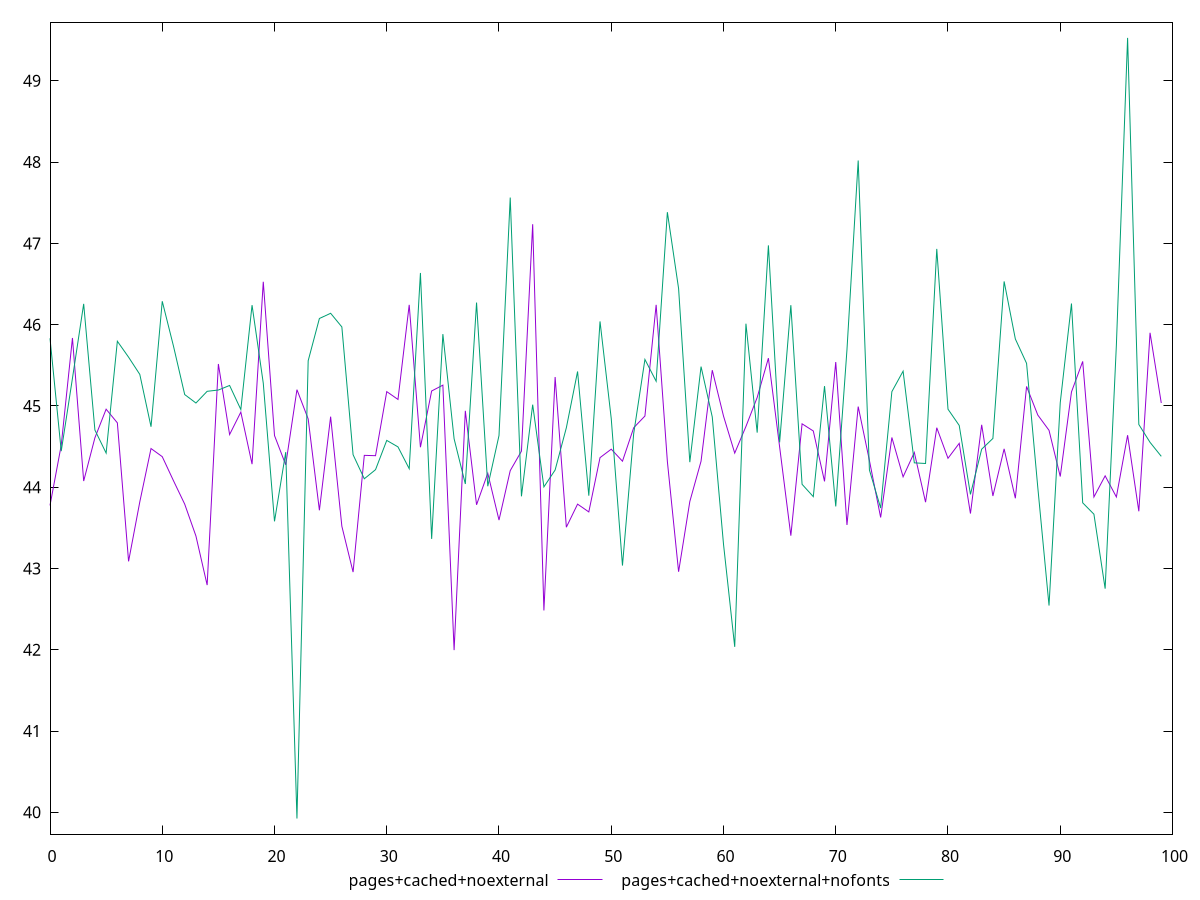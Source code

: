 reset
set terminal svg size 640, 500 enhanced background rgb 'white'
set output "report_00007_2020-12-11T15:55:29.892Z/bootup-time/comparison/line/5_vs_6.svg"

$pagesCachedNoexternal <<EOF
0 43.77599999999999
1 44.51599999999998
2 45.836
3 44.07599999999999
4 44.608000000000004
5 44.959999999999994
6 44.791999999999994
7 43.08799999999999
8 43.81999999999999
9 44.475999999999985
10 44.37599999999999
11 44.079999999999984
12 43.79199999999999
13 43.4
14 42.79599999999999
15 45.51599999999999
16 44.64799999999998
17 44.92399999999999
18 44.283999999999985
19 46.52799999999999
20 44.63599999999999
21 44.27599999999998
22 45.199999999999996
23 44.84
24 43.715999999999994
25 44.867999999999995
26 43.519999999999996
27 42.955999999999996
28 44.39199999999999
29 44.388
30 45.17599999999999
31 45.08
32 46.244
33 44.49199999999999
34 45.18399999999999
35 45.255999999999986
36 41.99599999999999
37 44.93999999999999
38 43.78399999999999
39 44.17199999999999
40 43.596
41 44.20399999999999
42 44.44399999999999
43 47.23599999999999
44 42.48399999999998
45 45.355999999999995
46 43.507999999999996
47 43.79199999999999
48 43.696
49 44.36399999999999
50 44.46799999999999
51 44.32
52 44.731999999999985
53 44.876
54 46.243999999999986
55 44.315999999999995
56 42.96
57 43.82399999999999
58 44.31999999999999
59 45.44
60 44.87599999999999
61 44.419999999999995
62 44.74799999999999
63 45.103999999999985
64 45.58799999999999
65 44.495999999999995
66 43.40399999999998
67 44.77999999999999
68 44.691999999999986
69 44.071999999999996
70 45.539999999999985
71 43.535999999999994
72 44.992
73 44.32799999999999
74 43.627999999999986
75 44.61199999999998
76 44.127999999999986
77 44.42799999999998
78 43.81599999999999
79 44.732
80 44.355999999999995
81 44.53999999999999
82 43.675999999999995
83 44.76799999999999
84 43.89199999999999
85 44.471999999999994
86 43.86399999999999
87 45.23999999999999
88 44.88799999999999
89 44.69999999999999
90 44.131999999999984
91 45.172
92 45.54799999999999
93 43.87999999999998
94 44.139999999999986
95 43.879999999999995
96 44.639999999999986
97 43.703999999999986
98 45.899999999999984
99 45.03599999999999
EOF

$pagesCachedNoexternalNofonts <<EOF
0 45.83199999999998
1 44.44399999999999
2 45.339999999999975
3 46.25599999999999
4 44.70399999999999
5 44.42
6 45.79599999999999
7 45.59999999999999
8 45.38799999999999
9 44.743999999999986
10 46.28799999999998
11 45.73599999999999
12 45.14
13 45.03599999999999
14 45.17999999999999
15 45.19599999999999
16 45.25199999999999
17 44.95599999999999
18 46.239999999999995
19 45.27999999999999
20 43.579999999999984
21 44.431999999999995
22 39.92399999999998
23 45.55599999999998
24 46.075999999999986
25 46.139999999999986
26 45.97199999999999
27 44.39999999999999
28 44.103999999999985
29 44.21599999999999
30 44.57599999999999
31 44.49599999999999
32 44.227999999999994
33 46.63599999999998
34 43.36399999999999
35 45.883999999999986
36 44.59599999999999
37 44.03999999999998
38 46.27199999999999
39 44.01199999999999
40 44.63599999999998
41 47.56399999999998
42 43.887999999999984
43 45.015999999999984
44 44.00399999999999
45 44.21199999999999
46 44.731999999999985
47 45.42399999999998
48 43.895999999999994
49 46.03999999999998
50 44.84399999999999
51 43.036
52 44.66
53 45.57199999999999
54 45.30399999999999
55 47.383999999999986
56 46.44399999999999
57 44.30799999999999
58 45.483999999999995
59 44.864
60 43.29999999999998
61 42.035999999999994
62 46.011999999999986
63 44.67199999999999
64 46.976
65 44.55199999999999
66 46.23999999999998
67 44.03599999999999
68 43.883999999999986
69 45.24399999999999
70 43.763999999999996
71 45.69199999999998
72 48.019999999999996
73 44.21199999999999
74 43.743999999999986
75 45.17599999999999
76 45.428
77 44.3
78 44.292
79 46.93199999999999
80 44.959999999999994
81 44.76
82 43.91199999999999
83 44.46799999999999
84 44.599999999999994
85 46.532
86 45.823999999999984
87 45.524
88 43.99599999999999
89 42.54399999999999
90 45.04
91 46.25999999999999
92 43.807999999999986
93 43.66799999999999
94 42.751999999999995
95 45.748
96 49.52799999999999
97 44.77199999999999
98 44.55199999999999
99 44.37999999999998
EOF

set key outside below
set yrange [39.73191999999998:49.72007999999999]

plot \
  $pagesCachedNoexternal title "pages+cached+noexternal" with line, \
  $pagesCachedNoexternalNofonts title "pages+cached+noexternal+nofonts" with line, \


reset